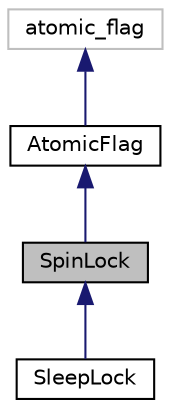 digraph "SpinLock"
{
  edge [fontname="Helvetica",fontsize="10",labelfontname="Helvetica",labelfontsize="10"];
  node [fontname="Helvetica",fontsize="10",shape=record];
  Node0 [label="SpinLock",height=0.2,width=0.4,color="black", fillcolor="grey75", style="filled", fontcolor="black"];
  Node1 -> Node0 [dir="back",color="midnightblue",fontsize="10",style="solid",fontname="Helvetica"];
  Node1 [label="AtomicFlag",height=0.2,width=0.4,color="black", fillcolor="white", style="filled",URL="$structevo_1_1_atomic_flag.html",tooltip="Atomic signalling flag. "];
  Node2 -> Node1 [dir="back",color="midnightblue",fontsize="10",style="solid",fontname="Helvetica"];
  Node2 [label="atomic_flag",height=0.2,width=0.4,color="grey75", fillcolor="white", style="filled"];
  Node0 -> Node3 [dir="back",color="midnightblue",fontsize="10",style="solid",fontname="Helvetica"];
  Node3 [label="SleepLock",height=0.2,width=0.4,color="black", fillcolor="white", style="filled",URL="$structevo_1_1_sleep_lock.html",tooltip="Variation of SpinLock for thread synchronization using sleep-wait. "];
}
